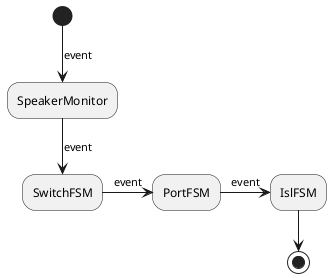@startuml
(*) -d-> [event] SpeakerMonitor
-d-> [event] SwitchFSM
-r-> [event] PortFSM
-r-> [event] IslFSM
-d-> (*)
@enduml
